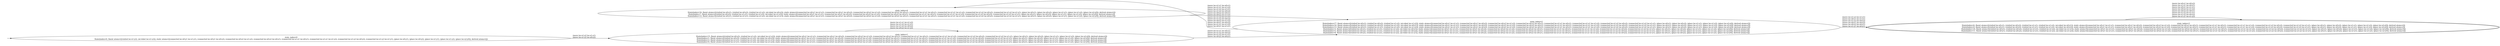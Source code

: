 digraph {
rankdir="LR"
s0[label="state_index=0
State(index=0, fluent atoms=[(visited loc-x1-y2), (at-robot loc-x1-y2)], static atoms=[(connected loc-x0-y1 loc-x1-y1), (connected loc-x0-y1 loc-x0-y2), (connected loc-x0-y2 loc-x1-y2), (connected loc-x0-y2 loc-x0-y1), (connected loc-x1-y1 loc-x0-y1), (connected loc-x1-y1 loc-x1-y2), (connected loc-x1-y2 loc-x0-y2), (connected loc-x1-y2 loc-x1-y1), (place loc-x0-y1), (place loc-x0-y2), (place loc-x1-y1), (place loc-x1-y2), (place loc-x2-y0)], derived atoms=[])
"]
s1[label="state_index=1
State(index=15, fluent atoms=[(visited loc-x0-y2), (visited loc-x1-y2), (at-robot loc-x1-y2)], static atoms=[(connected loc-x0-y1 loc-x1-y1), (connected loc-x0-y1 loc-x0-y2), (connected loc-x0-y2 loc-x1-y2), (connected loc-x0-y2 loc-x0-y1), (connected loc-x1-y1 loc-x0-y1), (connected loc-x1-y1 loc-x1-y2), (connected loc-x1-y2 loc-x0-y2), (connected loc-x1-y2 loc-x1-y1), (place loc-x0-y1), (place loc-x0-y2), (place loc-x1-y1), (place loc-x1-y2), (place loc-x2-y0)], derived atoms=[])
State(index=1, fluent atoms=[(visited loc-x0-y2), (visited loc-x1-y2), (at-robot loc-x0-y2)], static atoms=[(connected loc-x0-y1 loc-x1-y1), (connected loc-x0-y1 loc-x0-y2), (connected loc-x0-y2 loc-x1-y2), (connected loc-x0-y2 loc-x0-y1), (connected loc-x1-y1 loc-x0-y1), (connected loc-x1-y1 loc-x1-y2), (connected loc-x1-y2 loc-x0-y2), (connected loc-x1-y2 loc-x1-y1), (place loc-x0-y1), (place loc-x0-y2), (place loc-x1-y1), (place loc-x1-y2), (place loc-x2-y0)], derived atoms=[])
State(index=2, fluent atoms=[(visited loc-x1-y1), (visited loc-x1-y2), (at-robot loc-x1-y1)], static atoms=[(connected loc-x0-y1 loc-x1-y1), (connected loc-x0-y1 loc-x0-y2), (connected loc-x0-y2 loc-x1-y2), (connected loc-x0-y2 loc-x0-y1), (connected loc-x1-y1 loc-x0-y1), (connected loc-x1-y1 loc-x1-y2), (connected loc-x1-y2 loc-x0-y2), (connected loc-x1-y2 loc-x1-y1), (place loc-x0-y1), (place loc-x0-y2), (place loc-x1-y1), (place loc-x1-y2), (place loc-x2-y0)], derived atoms=[])
State(index=4, fluent atoms=[(visited loc-x1-y1), (visited loc-x1-y2), (at-robot loc-x1-y2)], static atoms=[(connected loc-x0-y1 loc-x1-y1), (connected loc-x0-y1 loc-x0-y2), (connected loc-x0-y2 loc-x1-y2), (connected loc-x0-y2 loc-x0-y1), (connected loc-x1-y1 loc-x0-y1), (connected loc-x1-y1 loc-x1-y2), (connected loc-x1-y2 loc-x0-y2), (connected loc-x1-y2 loc-x1-y1), (place loc-x0-y1), (place loc-x0-y2), (place loc-x1-y1), (place loc-x1-y2), (place loc-x2-y0)], derived atoms=[])
"]
s2[label="state_index=2
State(index=17, fluent atoms=[(visited loc-x0-y1), (visited loc-x0-y2), (visited loc-x1-y2), (at-robot loc-x1-y2)], static atoms=[(connected loc-x0-y1 loc-x1-y1), (connected loc-x0-y1 loc-x0-y2), (connected loc-x0-y2 loc-x1-y2), (connected loc-x0-y2 loc-x0-y1), (connected loc-x1-y1 loc-x0-y1), (connected loc-x1-y1 loc-x1-y2), (connected loc-x1-y2 loc-x0-y2), (connected loc-x1-y2 loc-x1-y1), (place loc-x0-y1), (place loc-x0-y2), (place loc-x1-y1), (place loc-x1-y2), (place loc-x2-y0)], derived atoms=[])
State(index=14, fluent atoms=[(visited loc-x0-y1), (visited loc-x0-y2), (visited loc-x1-y2), (at-robot loc-x0-y1)], static atoms=[(connected loc-x0-y1 loc-x1-y1), (connected loc-x0-y1 loc-x0-y2), (connected loc-x0-y2 loc-x1-y2), (connected loc-x0-y2 loc-x0-y1), (connected loc-x1-y1 loc-x0-y1), (connected loc-x1-y1 loc-x1-y2), (connected loc-x1-y2 loc-x0-y2), (connected loc-x1-y2 loc-x1-y1), (place loc-x0-y1), (place loc-x0-y2), (place loc-x1-y1), (place loc-x1-y2), (place loc-x2-y0)], derived atoms=[])
State(index=13, fluent atoms=[(visited loc-x0-y1), (visited loc-x1-y1), (visited loc-x1-y2), (at-robot loc-x1-y2)], static atoms=[(connected loc-x0-y1 loc-x1-y1), (connected loc-x0-y1 loc-x0-y2), (connected loc-x0-y2 loc-x1-y2), (connected loc-x0-y2 loc-x0-y1), (connected loc-x1-y1 loc-x0-y1), (connected loc-x1-y1 loc-x1-y2), (connected loc-x1-y2 loc-x0-y2), (connected loc-x1-y2 loc-x1-y1), (place loc-x0-y1), (place loc-x0-y2), (place loc-x1-y1), (place loc-x1-y2), (place loc-x2-y0)], derived atoms=[])
State(index=3, fluent atoms=[(visited loc-x0-y1), (visited loc-x1-y1), (visited loc-x1-y2), (at-robot loc-x0-y1)], static atoms=[(connected loc-x0-y1 loc-x1-y1), (connected loc-x0-y1 loc-x0-y2), (connected loc-x0-y2 loc-x1-y2), (connected loc-x0-y2 loc-x0-y1), (connected loc-x1-y1 loc-x0-y1), (connected loc-x1-y1 loc-x1-y2), (connected loc-x1-y2 loc-x0-y2), (connected loc-x1-y2 loc-x1-y1), (place loc-x0-y1), (place loc-x0-y2), (place loc-x1-y1), (place loc-x1-y2), (place loc-x2-y0)], derived atoms=[])
State(index=5, fluent atoms=[(visited loc-x0-y2), (visited loc-x1-y1), (visited loc-x1-y2), (at-robot loc-x0-y2)], static atoms=[(connected loc-x0-y1 loc-x1-y1), (connected loc-x0-y1 loc-x0-y2), (connected loc-x0-y2 loc-x1-y2), (connected loc-x0-y2 loc-x0-y1), (connected loc-x1-y1 loc-x0-y1), (connected loc-x1-y1 loc-x1-y2), (connected loc-x1-y2 loc-x0-y2), (connected loc-x1-y2 loc-x1-y1), (place loc-x0-y1), (place loc-x0-y2), (place loc-x1-y1), (place loc-x1-y2), (place loc-x2-y0)], derived atoms=[])
State(index=8, fluent atoms=[(visited loc-x0-y2), (visited loc-x1-y1), (visited loc-x1-y2), (at-robot loc-x1-y1)], static atoms=[(connected loc-x0-y1 loc-x1-y1), (connected loc-x0-y1 loc-x0-y2), (connected loc-x0-y2 loc-x1-y2), (connected loc-x0-y2 loc-x0-y1), (connected loc-x1-y1 loc-x0-y1), (connected loc-x1-y1 loc-x1-y2), (connected loc-x1-y2 loc-x0-y2), (connected loc-x1-y2 loc-x1-y1), (place loc-x0-y1), (place loc-x0-y2), (place loc-x1-y1), (place loc-x1-y2), (place loc-x2-y0)], derived atoms=[])
"]
s3[peripheries=2,label="state_index=3
State(index=6, fluent atoms=[(visited loc-x0-y1), (visited loc-x0-y2), (visited loc-x1-y1), (visited loc-x1-y2), (at-robot loc-x0-y1)], static atoms=[(connected loc-x0-y1 loc-x1-y1), (connected loc-x0-y1 loc-x0-y2), (connected loc-x0-y2 loc-x1-y2), (connected loc-x0-y2 loc-x0-y1), (connected loc-x1-y1 loc-x0-y1), (connected loc-x1-y1 loc-x1-y2), (connected loc-x1-y2 loc-x0-y2), (connected loc-x1-y2 loc-x1-y1), (place loc-x0-y1), (place loc-x0-y2), (place loc-x1-y1), (place loc-x1-y2), (place loc-x2-y0)], derived atoms=[])
State(index=9, fluent atoms=[(visited loc-x0-y1), (visited loc-x0-y2), (visited loc-x1-y1), (visited loc-x1-y2), (at-robot loc-x0-y2)], static atoms=[(connected loc-x0-y1 loc-x1-y1), (connected loc-x0-y1 loc-x0-y2), (connected loc-x0-y2 loc-x1-y2), (connected loc-x0-y2 loc-x0-y1), (connected loc-x1-y1 loc-x0-y1), (connected loc-x1-y1 loc-x1-y2), (connected loc-x1-y2 loc-x0-y2), (connected loc-x1-y2 loc-x1-y1), (place loc-x0-y1), (place loc-x0-y2), (place loc-x1-y1), (place loc-x1-y2), (place loc-x2-y0)], derived atoms=[])
State(index=10, fluent atoms=[(visited loc-x0-y1), (visited loc-x0-y2), (visited loc-x1-y1), (visited loc-x1-y2), (at-robot loc-x1-y1)], static atoms=[(connected loc-x0-y1 loc-x1-y1), (connected loc-x0-y1 loc-x0-y2), (connected loc-x0-y2 loc-x1-y2), (connected loc-x0-y2 loc-x0-y1), (connected loc-x1-y1 loc-x0-y1), (connected loc-x1-y1 loc-x1-y2), (connected loc-x1-y2 loc-x0-y2), (connected loc-x1-y2 loc-x1-y1), (place loc-x0-y1), (place loc-x0-y2), (place loc-x1-y1), (place loc-x1-y2), (place loc-x2-y0)], derived atoms=[])
State(index=11, fluent atoms=[(visited loc-x0-y1), (visited loc-x0-y2), (visited loc-x1-y1), (visited loc-x1-y2), (at-robot loc-x1-y2)], static atoms=[(connected loc-x0-y1 loc-x1-y1), (connected loc-x0-y1 loc-x0-y2), (connected loc-x0-y2 loc-x1-y2), (connected loc-x0-y2 loc-x0-y1), (connected loc-x1-y1 loc-x0-y1), (connected loc-x1-y1 loc-x1-y2), (connected loc-x1-y2 loc-x0-y2), (connected loc-x1-y2 loc-x1-y1), (place loc-x0-y1), (place loc-x0-y2), (place loc-x1-y1), (place loc-x1-y2), (place loc-x2-y0)], derived atoms=[])
"]
s4[label="state_index=4
State(index=16, fluent atoms=[(visited loc-x0-y1), (visited loc-x0-y2), (visited loc-x1-y2), (at-robot loc-x0-y2)], static atoms=[(connected loc-x0-y1 loc-x1-y1), (connected loc-x0-y1 loc-x0-y2), (connected loc-x0-y2 loc-x1-y2), (connected loc-x0-y2 loc-x0-y1), (connected loc-x1-y1 loc-x0-y1), (connected loc-x1-y1 loc-x1-y2), (connected loc-x1-y2 loc-x0-y2), (connected loc-x1-y2 loc-x1-y1), (place loc-x0-y1), (place loc-x0-y2), (place loc-x1-y1), (place loc-x1-y2), (place loc-x2-y0)], derived atoms=[])
State(index=7, fluent atoms=[(visited loc-x0-y2), (visited loc-x1-y1), (visited loc-x1-y2), (at-robot loc-x1-y2)], static atoms=[(connected loc-x0-y1 loc-x1-y1), (connected loc-x0-y1 loc-x0-y2), (connected loc-x0-y2 loc-x1-y2), (connected loc-x0-y2 loc-x0-y1), (connected loc-x1-y1 loc-x0-y1), (connected loc-x1-y1 loc-x1-y2), (connected loc-x1-y2 loc-x0-y2), (connected loc-x1-y2 loc-x1-y1), (place loc-x0-y1), (place loc-x0-y2), (place loc-x1-y1), (place loc-x1-y2), (place loc-x2-y0)], derived atoms=[])
State(index=12, fluent atoms=[(visited loc-x0-y1), (visited loc-x1-y1), (visited loc-x1-y2), (at-robot loc-x1-y1)], static atoms=[(connected loc-x0-y1 loc-x1-y1), (connected loc-x0-y1 loc-x0-y2), (connected loc-x0-y2 loc-x1-y2), (connected loc-x0-y2 loc-x0-y1), (connected loc-x1-y1 loc-x0-y1), (connected loc-x1-y1 loc-x1-y2), (connected loc-x1-y2 loc-x0-y2), (connected loc-x1-y2 loc-x1-y1), (place loc-x0-y1), (place loc-x0-y2), (place loc-x1-y1), (place loc-x1-y2), (place loc-x2-y0)], derived atoms=[])
"]
Dangling [ label = "", style = invis ]
{ rank = same; Dangling }
Dangling -> s0
{ rank = same; s0}
{ rank = same; s1,s4}
{ rank = same; s2}
{ rank = same; s3}
s0->s1 [label="(move loc-x1-y2 loc-x1-y1)
(move loc-x1-y2 loc-x0-y2)
"]
s1->s1 [label="(move loc-x1-y1 loc-x1-y2)
(move loc-x1-y2 loc-x1-y1)
(move loc-x1-y2 loc-x0-y2)
(move loc-x0-y2 loc-x1-y2)
"]
s1->s2 [label="(move loc-x1-y1 loc-x0-y1)
(move loc-x1-y2 loc-x0-y2)
(move loc-x1-y2 loc-x1-y1)
(move loc-x0-y2 loc-x0-y1)
"]
s2->s3 [label="(move loc-x1-y2 loc-x1-y1)
(move loc-x0-y1 loc-x1-y1)
(move loc-x1-y2 loc-x0-y2)
(move loc-x0-y1 loc-x0-y2)
(move loc-x0-y2 loc-x0-y1)
(move loc-x1-y1 loc-x0-y1)
"]
s2->s4 [label="(move loc-x1-y2 loc-x1-y1)
(move loc-x1-y2 loc-x0-y2)
(move loc-x0-y2 loc-x1-y2)
(move loc-x0-y1 loc-x0-y2)
(move loc-x1-y1 loc-x1-y2)
(move loc-x0-y1 loc-x1-y1)
"]
s3->s3 [label="(move loc-x0-y1 loc-x0-y2)
(move loc-x1-y1 loc-x0-y1)
(move loc-x0-y1 loc-x1-y1)
(move loc-x0-y2 loc-x1-y2)
(move loc-x0-y2 loc-x0-y1)
(move loc-x1-y2 loc-x1-y1)
(move loc-x1-y2 loc-x0-y2)
(move loc-x1-y1 loc-x1-y2)
"]
s4->s2 [label="(move loc-x1-y1 loc-x0-y1)
(move loc-x1-y1 loc-x1-y2)
(move loc-x1-y2 loc-x1-y1)
(move loc-x1-y2 loc-x0-y2)
(move loc-x0-y2 loc-x0-y1)
(move loc-x0-y2 loc-x1-y2)
"]
}

